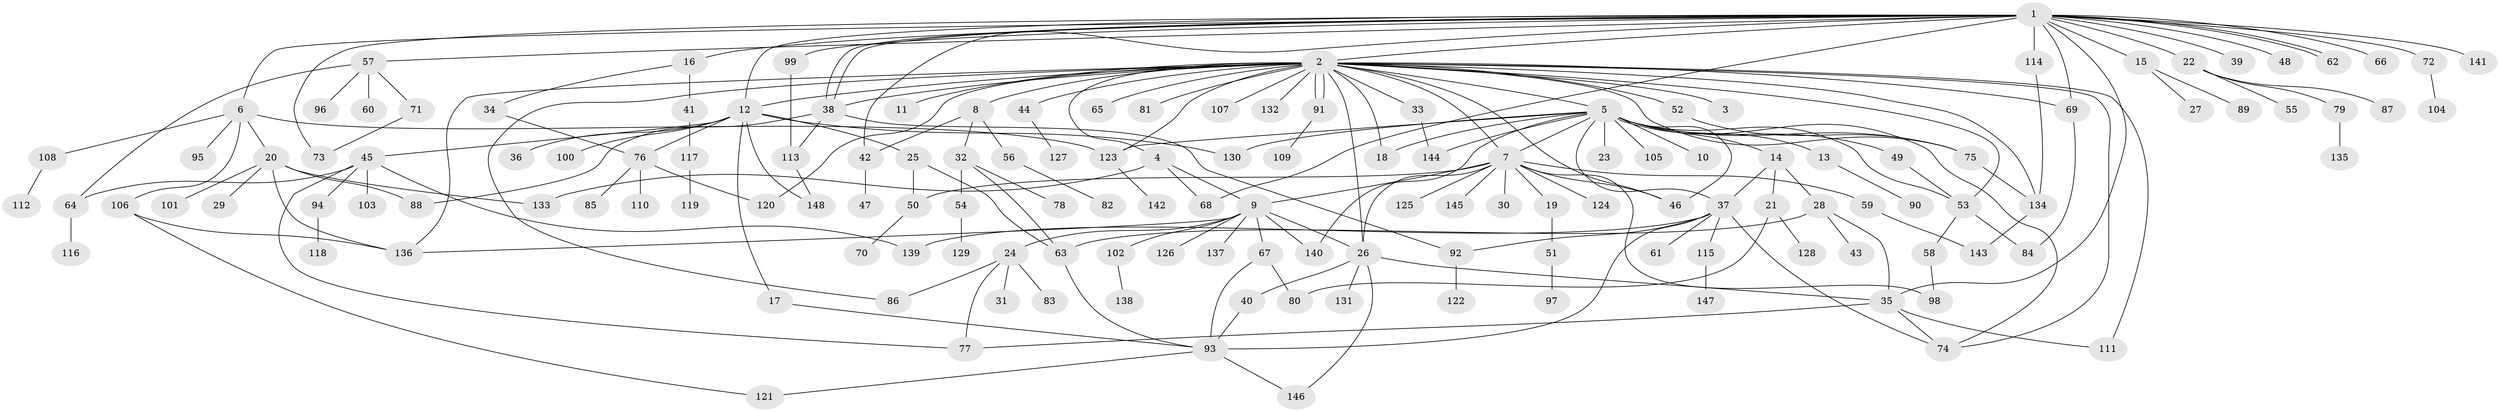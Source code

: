// coarse degree distribution, {13: 0.016129032258064516, 19: 0.016129032258064516, 4: 0.06451612903225806, 10: 0.016129032258064516, 5: 0.08064516129032258, 9: 0.03225806451612903, 8: 0.03225806451612903, 7: 0.03225806451612903, 1: 0.27419354838709675, 2: 0.22580645161290322, 3: 0.16129032258064516, 6: 0.04838709677419355}
// Generated by graph-tools (version 1.1) at 2025/50/03/04/25 22:50:27]
// undirected, 148 vertices, 209 edges
graph export_dot {
  node [color=gray90,style=filled];
  1;
  2;
  3;
  4;
  5;
  6;
  7;
  8;
  9;
  10;
  11;
  12;
  13;
  14;
  15;
  16;
  17;
  18;
  19;
  20;
  21;
  22;
  23;
  24;
  25;
  26;
  27;
  28;
  29;
  30;
  31;
  32;
  33;
  34;
  35;
  36;
  37;
  38;
  39;
  40;
  41;
  42;
  43;
  44;
  45;
  46;
  47;
  48;
  49;
  50;
  51;
  52;
  53;
  54;
  55;
  56;
  57;
  58;
  59;
  60;
  61;
  62;
  63;
  64;
  65;
  66;
  67;
  68;
  69;
  70;
  71;
  72;
  73;
  74;
  75;
  76;
  77;
  78;
  79;
  80;
  81;
  82;
  83;
  84;
  85;
  86;
  87;
  88;
  89;
  90;
  91;
  92;
  93;
  94;
  95;
  96;
  97;
  98;
  99;
  100;
  101;
  102;
  103;
  104;
  105;
  106;
  107;
  108;
  109;
  110;
  111;
  112;
  113;
  114;
  115;
  116;
  117;
  118;
  119;
  120;
  121;
  122;
  123;
  124;
  125;
  126;
  127;
  128;
  129;
  130;
  131;
  132;
  133;
  134;
  135;
  136;
  137;
  138;
  139;
  140;
  141;
  142;
  143;
  144;
  145;
  146;
  147;
  148;
  1 -- 2;
  1 -- 6;
  1 -- 12;
  1 -- 15;
  1 -- 16;
  1 -- 22;
  1 -- 35;
  1 -- 38;
  1 -- 38;
  1 -- 39;
  1 -- 42;
  1 -- 48;
  1 -- 57;
  1 -- 62;
  1 -- 62;
  1 -- 66;
  1 -- 68;
  1 -- 69;
  1 -- 72;
  1 -- 73;
  1 -- 99;
  1 -- 114;
  1 -- 141;
  2 -- 3;
  2 -- 4;
  2 -- 5;
  2 -- 7;
  2 -- 8;
  2 -- 11;
  2 -- 12;
  2 -- 18;
  2 -- 26;
  2 -- 33;
  2 -- 38;
  2 -- 44;
  2 -- 46;
  2 -- 52;
  2 -- 53;
  2 -- 65;
  2 -- 69;
  2 -- 74;
  2 -- 75;
  2 -- 81;
  2 -- 86;
  2 -- 91;
  2 -- 91;
  2 -- 107;
  2 -- 111;
  2 -- 120;
  2 -- 123;
  2 -- 132;
  2 -- 134;
  2 -- 136;
  4 -- 9;
  4 -- 68;
  4 -- 133;
  5 -- 7;
  5 -- 10;
  5 -- 13;
  5 -- 14;
  5 -- 18;
  5 -- 23;
  5 -- 37;
  5 -- 46;
  5 -- 49;
  5 -- 53;
  5 -- 74;
  5 -- 75;
  5 -- 105;
  5 -- 123;
  5 -- 130;
  5 -- 140;
  5 -- 144;
  6 -- 20;
  6 -- 95;
  6 -- 106;
  6 -- 108;
  6 -- 123;
  7 -- 9;
  7 -- 19;
  7 -- 26;
  7 -- 30;
  7 -- 46;
  7 -- 50;
  7 -- 59;
  7 -- 98;
  7 -- 124;
  7 -- 125;
  7 -- 145;
  8 -- 32;
  8 -- 42;
  8 -- 56;
  9 -- 24;
  9 -- 26;
  9 -- 67;
  9 -- 102;
  9 -- 126;
  9 -- 136;
  9 -- 137;
  9 -- 140;
  12 -- 17;
  12 -- 25;
  12 -- 36;
  12 -- 45;
  12 -- 76;
  12 -- 100;
  12 -- 130;
  12 -- 148;
  13 -- 90;
  14 -- 21;
  14 -- 28;
  14 -- 37;
  15 -- 27;
  15 -- 89;
  16 -- 34;
  16 -- 41;
  17 -- 93;
  19 -- 51;
  20 -- 29;
  20 -- 88;
  20 -- 101;
  20 -- 133;
  20 -- 136;
  21 -- 80;
  21 -- 128;
  22 -- 55;
  22 -- 79;
  22 -- 87;
  24 -- 31;
  24 -- 77;
  24 -- 83;
  24 -- 86;
  25 -- 50;
  25 -- 63;
  26 -- 35;
  26 -- 40;
  26 -- 131;
  26 -- 146;
  28 -- 35;
  28 -- 43;
  28 -- 63;
  32 -- 54;
  32 -- 63;
  32 -- 78;
  33 -- 144;
  34 -- 76;
  35 -- 74;
  35 -- 77;
  35 -- 111;
  37 -- 61;
  37 -- 74;
  37 -- 92;
  37 -- 93;
  37 -- 115;
  37 -- 139;
  38 -- 88;
  38 -- 92;
  38 -- 113;
  40 -- 93;
  41 -- 117;
  42 -- 47;
  44 -- 127;
  45 -- 64;
  45 -- 77;
  45 -- 94;
  45 -- 103;
  45 -- 139;
  49 -- 53;
  50 -- 70;
  51 -- 97;
  52 -- 75;
  53 -- 58;
  53 -- 84;
  54 -- 129;
  56 -- 82;
  57 -- 60;
  57 -- 64;
  57 -- 71;
  57 -- 96;
  58 -- 98;
  59 -- 143;
  63 -- 93;
  64 -- 116;
  67 -- 80;
  67 -- 93;
  69 -- 84;
  71 -- 73;
  72 -- 104;
  75 -- 134;
  76 -- 85;
  76 -- 110;
  76 -- 120;
  79 -- 135;
  91 -- 109;
  92 -- 122;
  93 -- 121;
  93 -- 146;
  94 -- 118;
  99 -- 113;
  102 -- 138;
  106 -- 121;
  106 -- 136;
  108 -- 112;
  113 -- 148;
  114 -- 134;
  115 -- 147;
  117 -- 119;
  123 -- 142;
  134 -- 143;
}
